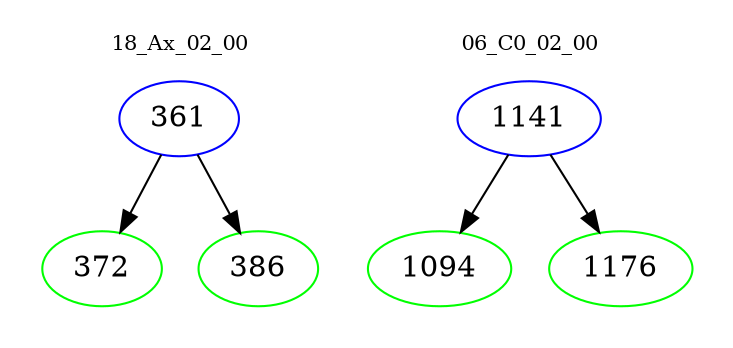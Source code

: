 digraph{
subgraph cluster_0 {
color = white
label = "18_Ax_02_00";
fontsize=10;
T0_361 [label="361", color="blue"]
T0_361 -> T0_372 [color="black"]
T0_372 [label="372", color="green"]
T0_361 -> T0_386 [color="black"]
T0_386 [label="386", color="green"]
}
subgraph cluster_1 {
color = white
label = "06_C0_02_00";
fontsize=10;
T1_1141 [label="1141", color="blue"]
T1_1141 -> T1_1094 [color="black"]
T1_1094 [label="1094", color="green"]
T1_1141 -> T1_1176 [color="black"]
T1_1176 [label="1176", color="green"]
}
}
